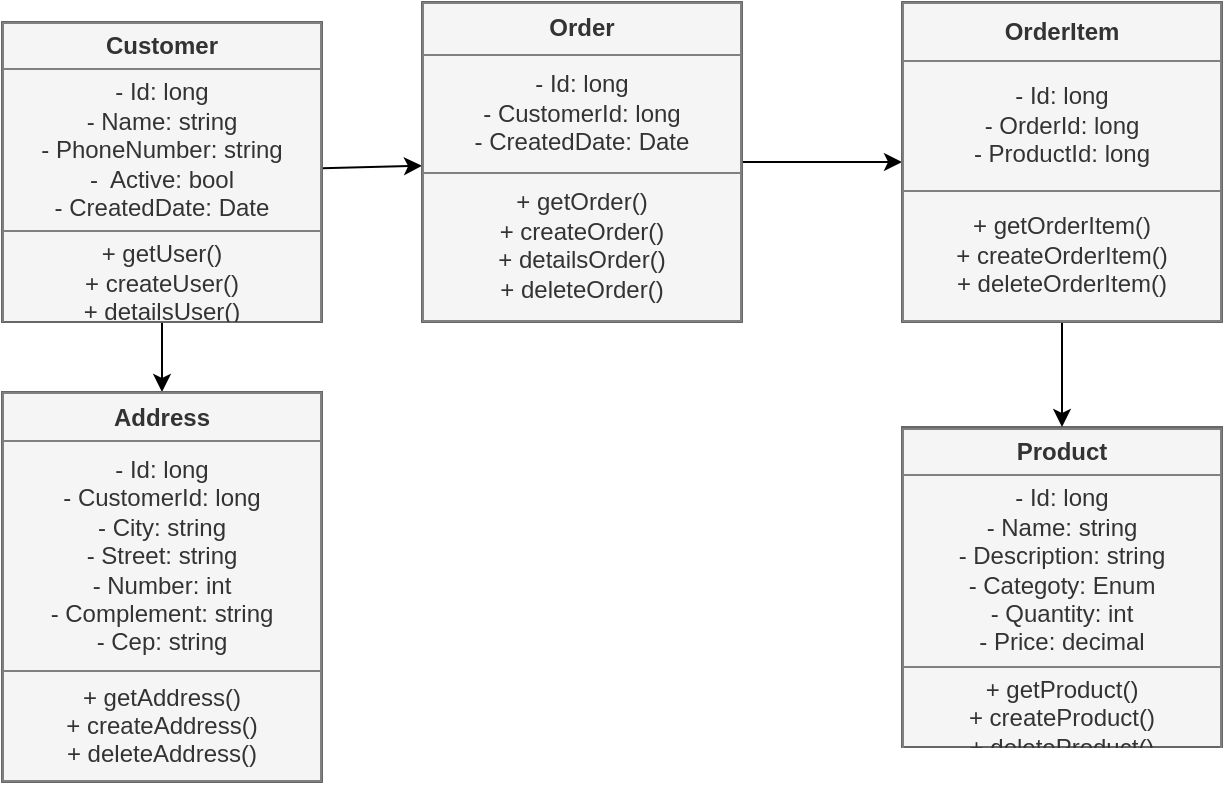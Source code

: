 <mxfile>
    <diagram id="Mp8oZLiGk1OVfIP-T_aE" name="Página-1">
        <mxGraphModel dx="986" dy="427" grid="1" gridSize="10" guides="1" tooltips="1" connect="1" arrows="1" fold="1" page="1" pageScale="1" pageWidth="827" pageHeight="1169" math="0" shadow="0">
            <root>
                <mxCell id="0"/>
                <mxCell id="1" parent="0"/>
                <mxCell id="14" value="" style="edgeStyle=none;html=1;" parent="1" source="12" target="13" edge="1">
                    <mxGeometry relative="1" as="geometry"/>
                </mxCell>
                <mxCell id="23" value="" style="edgeStyle=none;html=1;" parent="1" source="12" target="22" edge="1">
                    <mxGeometry relative="1" as="geometry"/>
                </mxCell>
                <mxCell id="12" value="&lt;table border=&quot;1&quot; width=&quot;100%&quot; height=&quot;100%&quot; cellpadding=&quot;4&quot; style=&quot;width:100%;height:100%;border-collapse:collapse;&quot;&gt;&lt;tbody&gt;&lt;tr&gt;&lt;th align=&quot;center&quot;&gt;&lt;b&gt;Customer&lt;/b&gt;&lt;/th&gt;&lt;/tr&gt;&lt;tr&gt;&lt;td align=&quot;center&quot;&gt;- Id: long&lt;br&gt;- Name: string&lt;br&gt;- PhoneNumber: string&lt;br&gt;-&amp;nbsp; Active: bool&lt;br&gt;- CreatedDate: Date&lt;br&gt;&lt;/td&gt;&lt;/tr&gt;&lt;tr&gt;&lt;td align=&quot;center&quot;&gt;+ getUser()&lt;br&gt;+ createUser()&lt;br&gt;+ detailsUser()&lt;/td&gt;&lt;/tr&gt;&lt;/tbody&gt;&lt;/table&gt;" style="text;html=1;whiteSpace=wrap;strokeColor=#666666;fillColor=#f5f5f5;overflow=fill;fontColor=#333333;" parent="1" vertex="1">
                    <mxGeometry x="60" y="40" width="160" height="150" as="geometry"/>
                </mxCell>
                <mxCell id="20" value="" style="edgeStyle=none;html=1;" parent="1" source="13" target="19" edge="1">
                    <mxGeometry relative="1" as="geometry"/>
                </mxCell>
                <mxCell id="13" value="&lt;table border=&quot;1&quot; width=&quot;100%&quot; height=&quot;100%&quot; cellpadding=&quot;4&quot; style=&quot;width:100%;height:100%;border-collapse:collapse;&quot;&gt;&lt;tbody&gt;&lt;tr&gt;&lt;th align=&quot;center&quot;&gt;&lt;b&gt;Order&lt;/b&gt;&lt;/th&gt;&lt;/tr&gt;&lt;tr&gt;&lt;td align=&quot;center&quot;&gt;- Id: long&lt;br&gt;- CustomerId: long&lt;br&gt;- CreatedDate: Date&lt;/td&gt;&lt;/tr&gt;&lt;tr&gt;&lt;td align=&quot;center&quot;&gt;+ getOrder()&lt;br&gt;+ createOrder()&lt;br&gt;+ detailsOrder()&lt;br&gt;+ deleteOrder()&lt;/td&gt;&lt;/tr&gt;&lt;/tbody&gt;&lt;/table&gt;" style="text;html=1;whiteSpace=wrap;strokeColor=#666666;fillColor=#f5f5f5;overflow=fill;fontColor=#333333;" parent="1" vertex="1">
                    <mxGeometry x="270" y="30" width="160" height="160" as="geometry"/>
                </mxCell>
                <mxCell id="17" value="&lt;table border=&quot;1&quot; width=&quot;100%&quot; height=&quot;100%&quot; cellpadding=&quot;4&quot; style=&quot;width:100%;height:100%;border-collapse:collapse;&quot;&gt;&lt;tbody&gt;&lt;tr&gt;&lt;th align=&quot;center&quot;&gt;&lt;b&gt;Product&lt;/b&gt;&lt;/th&gt;&lt;/tr&gt;&lt;tr&gt;&lt;td align=&quot;center&quot;&gt;- Id: long&lt;br&gt;- Name: string&lt;br&gt;- Description: string&lt;br&gt;- Categoty: Enum&lt;br&gt;- Quantity: int&lt;br&gt;- Price: decimal&lt;/td&gt;&lt;/tr&gt;&lt;tr&gt;&lt;td align=&quot;center&quot;&gt;+ getProduct()&lt;br&gt;+ createProduct()&lt;br&gt;+ deleteProduct()&lt;/td&gt;&lt;/tr&gt;&lt;/tbody&gt;&lt;/table&gt;" style="text;html=1;whiteSpace=wrap;strokeColor=#666666;fillColor=#f5f5f5;overflow=fill;fontColor=#333333;" parent="1" vertex="1">
                    <mxGeometry x="510" y="242.5" width="160" height="160" as="geometry"/>
                </mxCell>
                <mxCell id="21" value="" style="edgeStyle=none;html=1;" parent="1" source="19" target="17" edge="1">
                    <mxGeometry relative="1" as="geometry"/>
                </mxCell>
                <mxCell id="19" value="&lt;table border=&quot;1&quot; width=&quot;100%&quot; height=&quot;100%&quot; cellpadding=&quot;4&quot; style=&quot;width:100%;height:100%;border-collapse:collapse;&quot;&gt;&lt;tbody&gt;&lt;tr&gt;&lt;th align=&quot;center&quot;&gt;&lt;b&gt;OrderItem&lt;/b&gt;&lt;/th&gt;&lt;/tr&gt;&lt;tr&gt;&lt;td align=&quot;center&quot;&gt;- Id: long&lt;br&gt;- OrderId: long&lt;br&gt;- ProductId: long&lt;br&gt;&lt;/td&gt;&lt;/tr&gt;&lt;tr&gt;&lt;td align=&quot;center&quot;&gt;+ getOrderItem()&lt;br&gt;+ createOrderItem()&lt;br&gt;+ deleteOrderItem()&lt;/td&gt;&lt;/tr&gt;&lt;/tbody&gt;&lt;/table&gt;" style="text;html=1;whiteSpace=wrap;strokeColor=#666666;fillColor=#f5f5f5;overflow=fill;fontColor=#333333;" parent="1" vertex="1">
                    <mxGeometry x="510" y="30" width="160" height="160" as="geometry"/>
                </mxCell>
                <mxCell id="22" value="&lt;table border=&quot;1&quot; width=&quot;100%&quot; height=&quot;100%&quot; cellpadding=&quot;4&quot; style=&quot;width:100%;height:100%;border-collapse:collapse;&quot;&gt;&lt;tbody&gt;&lt;tr&gt;&lt;th align=&quot;center&quot;&gt;&lt;b&gt;Address&lt;br&gt;&lt;/b&gt;&lt;/th&gt;&lt;/tr&gt;&lt;tr&gt;&lt;td align=&quot;center&quot;&gt;- Id: long&lt;br&gt;- CustomerId: long&lt;br&gt;- City: string&lt;br&gt;- Street: string&lt;br&gt;- Number: int&lt;br&gt;- Complement: string&lt;br&gt;- Cep: string&lt;br&gt;&lt;/td&gt;&lt;/tr&gt;&lt;tr&gt;&lt;td align=&quot;center&quot;&gt;+ getAddress()&lt;br&gt;+ createAddress()&lt;br&gt;+ deleteAddress()&lt;/td&gt;&lt;/tr&gt;&lt;/tbody&gt;&lt;/table&gt;" style="text;html=1;whiteSpace=wrap;strokeColor=#666666;fillColor=#f5f5f5;overflow=fill;fontColor=#333333;" parent="1" vertex="1">
                    <mxGeometry x="60" y="225" width="160" height="195" as="geometry"/>
                </mxCell>
            </root>
        </mxGraphModel>
    </diagram>
</mxfile>